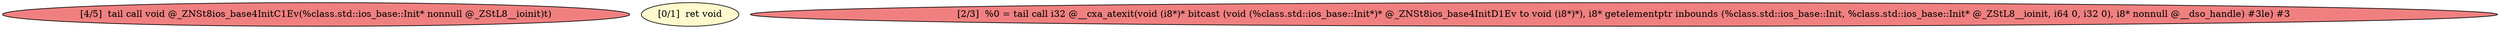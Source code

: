 
digraph G {


node8 [fillcolor=lightcoral,label="[4/5]  tail call void @_ZNSt8ios_base4InitC1Ev(%class.std::ios_base::Init* nonnull @_ZStL8__ioinit)t)",shape=ellipse,style=filled ]
node6 [fillcolor=lemonchiffon,label="[0/1]  ret void",shape=ellipse,style=filled ]
node7 [fillcolor=lightcoral,label="[2/3]  %0 = tail call i32 @__cxa_atexit(void (i8*)* bitcast (void (%class.std::ios_base::Init*)* @_ZNSt8ios_base4InitD1Ev to void (i8*)*), i8* getelementptr inbounds (%class.std::ios_base::Init, %class.std::ios_base::Init* @_ZStL8__ioinit, i64 0, i32 0), i8* nonnull @__dso_handle) #3le) #3",shape=ellipse,style=filled ]



}
